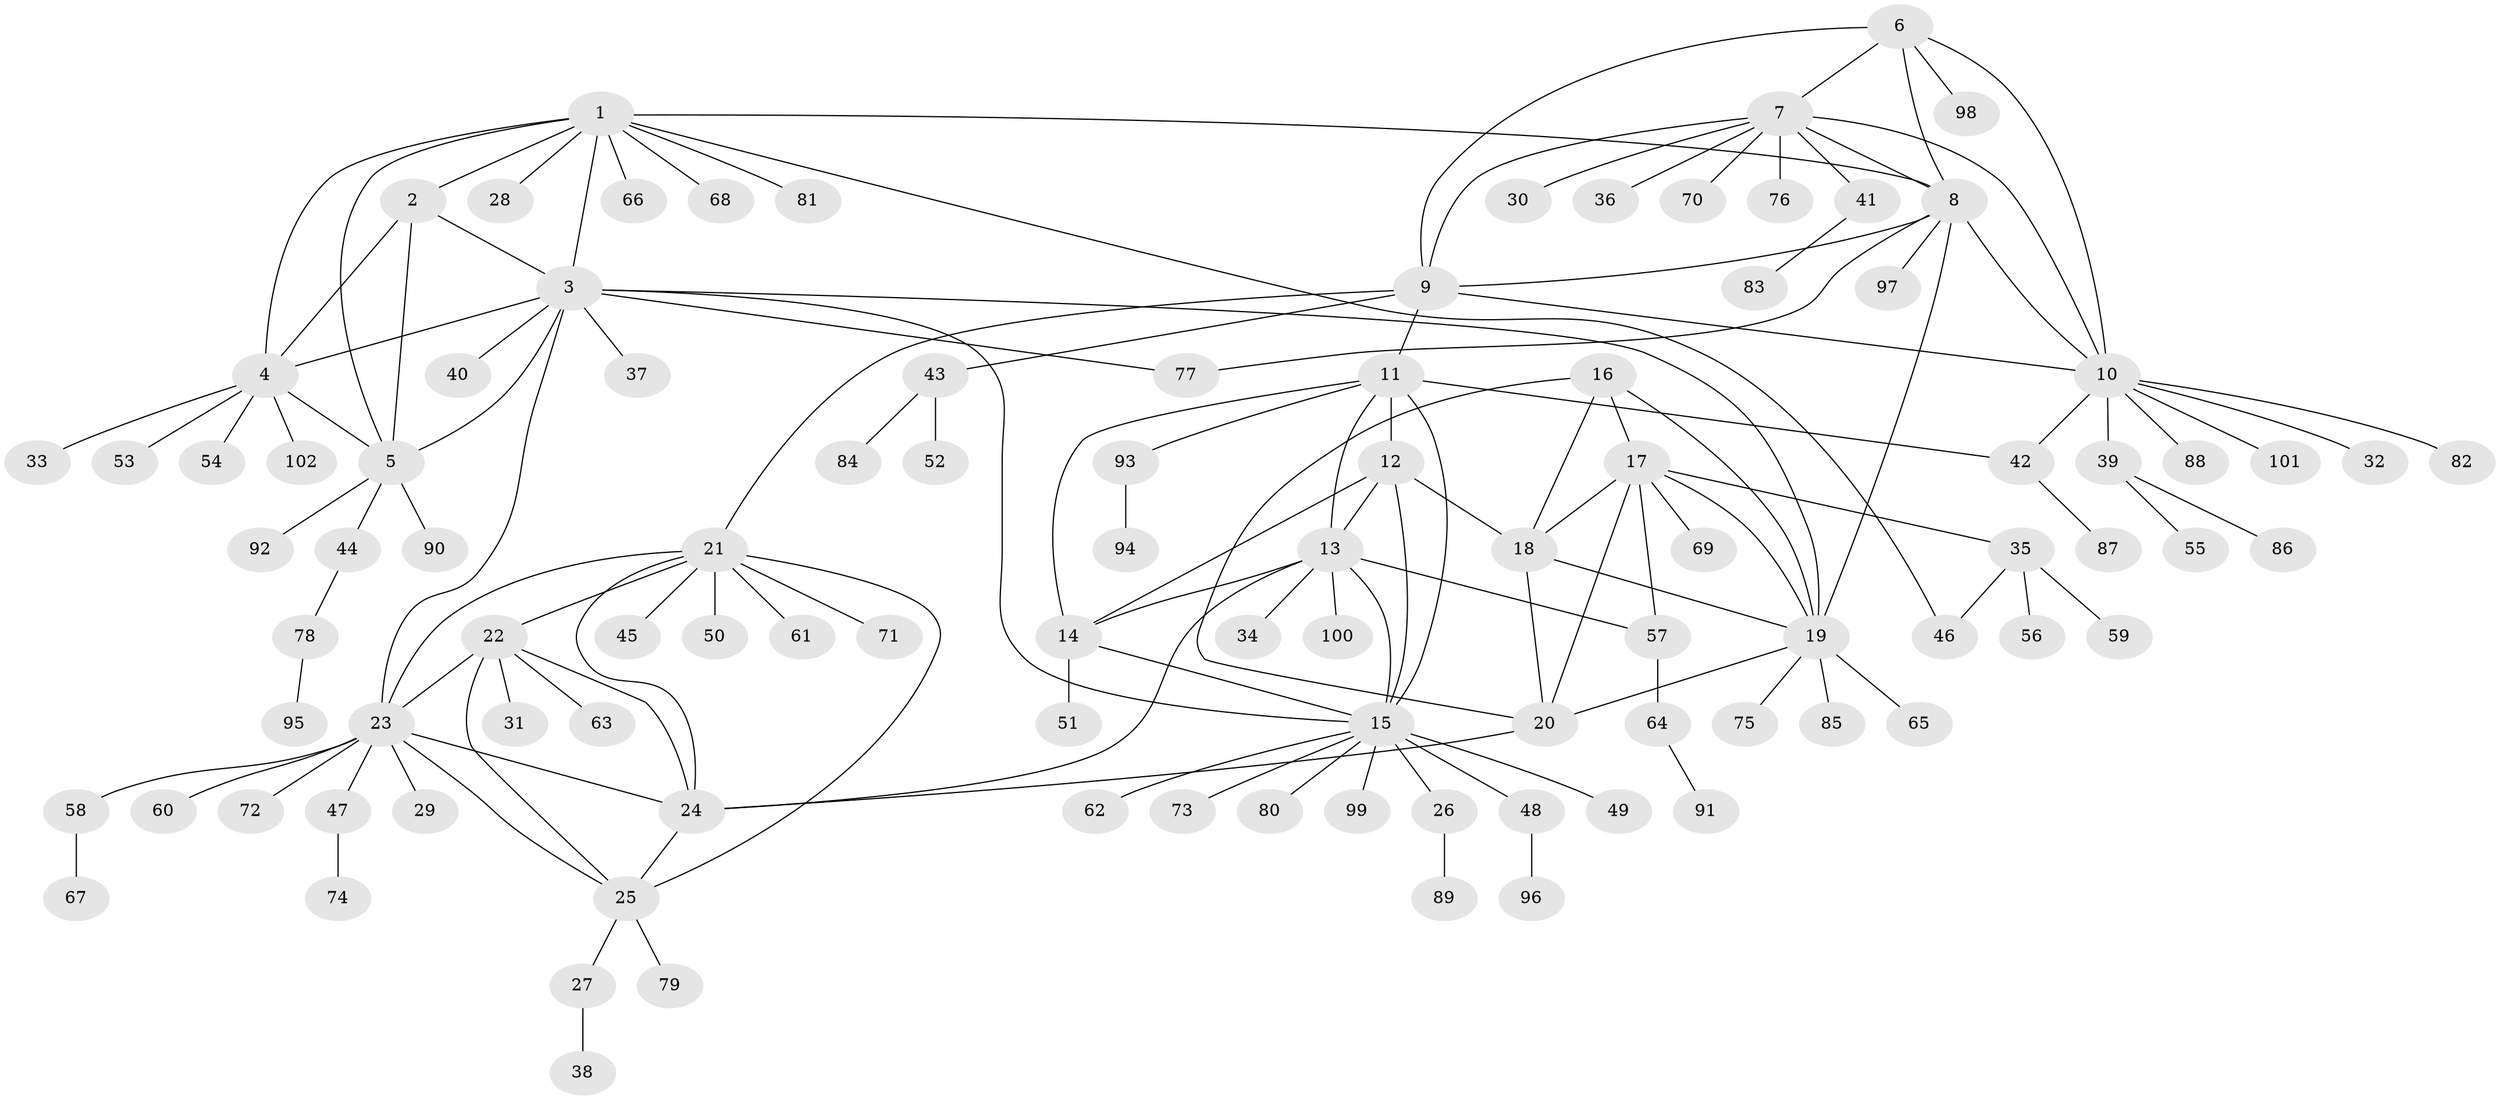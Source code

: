 // coarse degree distribution, {12: 0.012987012987012988, 2: 0.06493506493506493, 11: 0.025974025974025976, 4: 0.025974025974025976, 9: 0.012987012987012988, 8: 0.06493506493506493, 7: 0.05194805194805195, 6: 0.012987012987012988, 10: 0.012987012987012988, 5: 0.025974025974025976, 1: 0.6753246753246753, 3: 0.012987012987012988}
// Generated by graph-tools (version 1.1) at 2025/52/02/27/25 19:52:19]
// undirected, 102 vertices, 141 edges
graph export_dot {
graph [start="1"]
  node [color=gray90,style=filled];
  1;
  2;
  3;
  4;
  5;
  6;
  7;
  8;
  9;
  10;
  11;
  12;
  13;
  14;
  15;
  16;
  17;
  18;
  19;
  20;
  21;
  22;
  23;
  24;
  25;
  26;
  27;
  28;
  29;
  30;
  31;
  32;
  33;
  34;
  35;
  36;
  37;
  38;
  39;
  40;
  41;
  42;
  43;
  44;
  45;
  46;
  47;
  48;
  49;
  50;
  51;
  52;
  53;
  54;
  55;
  56;
  57;
  58;
  59;
  60;
  61;
  62;
  63;
  64;
  65;
  66;
  67;
  68;
  69;
  70;
  71;
  72;
  73;
  74;
  75;
  76;
  77;
  78;
  79;
  80;
  81;
  82;
  83;
  84;
  85;
  86;
  87;
  88;
  89;
  90;
  91;
  92;
  93;
  94;
  95;
  96;
  97;
  98;
  99;
  100;
  101;
  102;
  1 -- 2;
  1 -- 3;
  1 -- 4;
  1 -- 5;
  1 -- 8;
  1 -- 28;
  1 -- 46;
  1 -- 66;
  1 -- 68;
  1 -- 81;
  2 -- 3;
  2 -- 4;
  2 -- 5;
  3 -- 4;
  3 -- 5;
  3 -- 15;
  3 -- 19;
  3 -- 23;
  3 -- 37;
  3 -- 40;
  3 -- 77;
  4 -- 5;
  4 -- 33;
  4 -- 53;
  4 -- 54;
  4 -- 102;
  5 -- 44;
  5 -- 90;
  5 -- 92;
  6 -- 7;
  6 -- 8;
  6 -- 9;
  6 -- 10;
  6 -- 98;
  7 -- 8;
  7 -- 9;
  7 -- 10;
  7 -- 30;
  7 -- 36;
  7 -- 41;
  7 -- 70;
  7 -- 76;
  8 -- 9;
  8 -- 10;
  8 -- 19;
  8 -- 77;
  8 -- 97;
  9 -- 10;
  9 -- 11;
  9 -- 21;
  9 -- 43;
  10 -- 32;
  10 -- 39;
  10 -- 42;
  10 -- 82;
  10 -- 88;
  10 -- 101;
  11 -- 12;
  11 -- 13;
  11 -- 14;
  11 -- 15;
  11 -- 42;
  11 -- 93;
  12 -- 13;
  12 -- 14;
  12 -- 15;
  12 -- 18;
  13 -- 14;
  13 -- 15;
  13 -- 24;
  13 -- 34;
  13 -- 57;
  13 -- 100;
  14 -- 15;
  14 -- 51;
  15 -- 26;
  15 -- 48;
  15 -- 49;
  15 -- 62;
  15 -- 73;
  15 -- 80;
  15 -- 99;
  16 -- 17;
  16 -- 18;
  16 -- 19;
  16 -- 20;
  17 -- 18;
  17 -- 19;
  17 -- 20;
  17 -- 35;
  17 -- 57;
  17 -- 69;
  18 -- 19;
  18 -- 20;
  19 -- 20;
  19 -- 65;
  19 -- 75;
  19 -- 85;
  20 -- 24;
  21 -- 22;
  21 -- 23;
  21 -- 24;
  21 -- 25;
  21 -- 45;
  21 -- 50;
  21 -- 61;
  21 -- 71;
  22 -- 23;
  22 -- 24;
  22 -- 25;
  22 -- 31;
  22 -- 63;
  23 -- 24;
  23 -- 25;
  23 -- 29;
  23 -- 47;
  23 -- 58;
  23 -- 60;
  23 -- 72;
  24 -- 25;
  25 -- 27;
  25 -- 79;
  26 -- 89;
  27 -- 38;
  35 -- 46;
  35 -- 56;
  35 -- 59;
  39 -- 55;
  39 -- 86;
  41 -- 83;
  42 -- 87;
  43 -- 52;
  43 -- 84;
  44 -- 78;
  47 -- 74;
  48 -- 96;
  57 -- 64;
  58 -- 67;
  64 -- 91;
  78 -- 95;
  93 -- 94;
}
